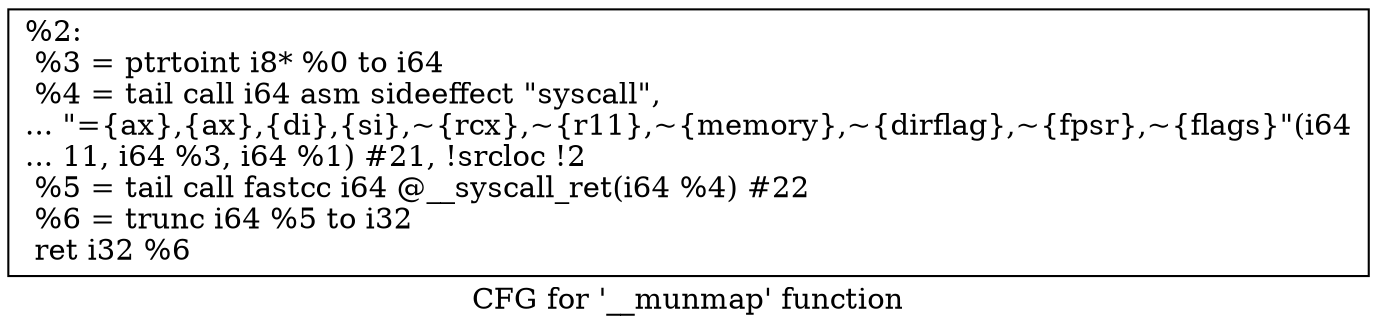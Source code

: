 digraph "CFG for '__munmap' function" {
	label="CFG for '__munmap' function";

	Node0x283cd70 [shape=record,label="{%2:\l  %3 = ptrtoint i8* %0 to i64\l  %4 = tail call i64 asm sideeffect \"syscall\",\l... \"=\{ax\},\{ax\},\{di\},\{si\},~\{rcx\},~\{r11\},~\{memory\},~\{dirflag\},~\{fpsr\},~\{flags\}\"(i64\l... 11, i64 %3, i64 %1) #21, !srcloc !2\l  %5 = tail call fastcc i64 @__syscall_ret(i64 %4) #22\l  %6 = trunc i64 %5 to i32\l  ret i32 %6\l}"];
}
